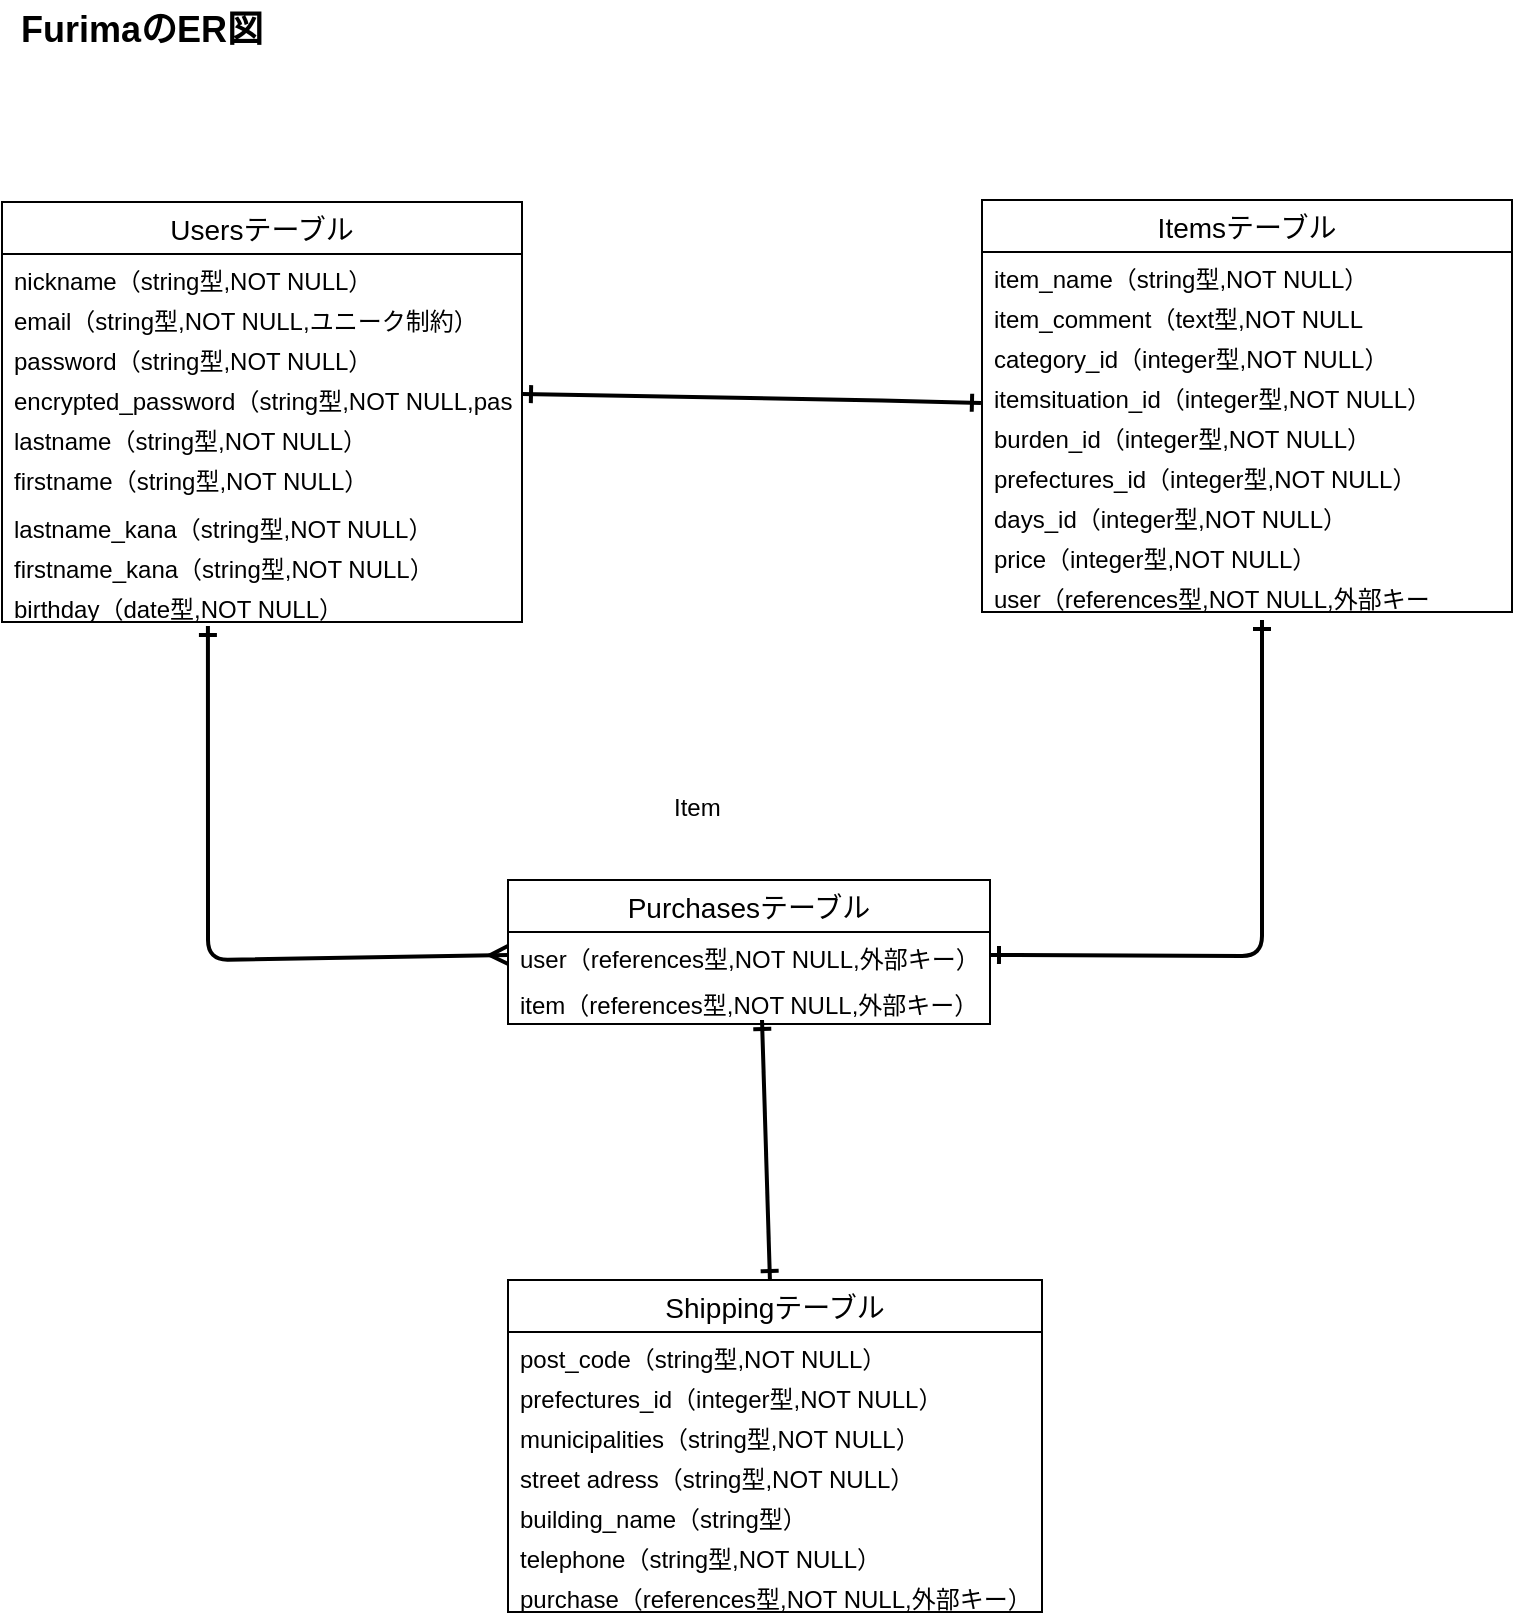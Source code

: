 <mxfile>
    <diagram id="dpHUxr80Iq2KpK-8BSL3" name="ページ1">
        <mxGraphModel dx="1013" dy="656" grid="1" gridSize="10" guides="1" tooltips="1" connect="1" arrows="1" fold="1" page="1" pageScale="1" pageWidth="827" pageHeight="1169" math="0" shadow="0">
            <root>
                <mxCell id="0"/>
                <mxCell id="1" parent="0"/>
                <mxCell id="AUUzZTXgsWxNwHoCScDo-1" value="Usersテーブル" style="swimlane;fontStyle=0;childLayout=stackLayout;horizontal=1;startSize=26;horizontalStack=0;resizeParent=1;resizeParentMax=0;resizeLast=0;collapsible=1;marginBottom=0;align=center;fontSize=14;" parent="1" vertex="1">
                    <mxGeometry x="40" y="111" width="260" height="210" as="geometry"/>
                </mxCell>
                <mxCell id="AUUzZTXgsWxNwHoCScDo-2" value="nickname（string型,NOT NULL） " style="text;strokeColor=none;fillColor=none;spacingLeft=4;spacingRight=4;overflow=hidden;rotatable=0;points=[[0,0.5],[1,0.5]];portConstraint=eastwest;fontSize=12;aspect=fixed;" parent="AUUzZTXgsWxNwHoCScDo-1" vertex="1">
                    <mxGeometry y="26" width="260" height="20" as="geometry"/>
                </mxCell>
                <mxCell id="AUUzZTXgsWxNwHoCScDo-3" value="email（string型,NOT NULL,ユニーク制約）" style="text;strokeColor=none;fillColor=none;spacingLeft=4;spacingRight=4;overflow=hidden;rotatable=0;points=[[0,0.5],[1,0.5]];portConstraint=eastwest;fontSize=12;aspect=fixed;" parent="AUUzZTXgsWxNwHoCScDo-1" vertex="1">
                    <mxGeometry y="46" width="260" height="20" as="geometry"/>
                </mxCell>
                <mxCell id="AUUzZTXgsWxNwHoCScDo-4" value="password（string型,NOT NULL）" style="text;strokeColor=none;fillColor=none;spacingLeft=4;spacingRight=4;overflow=hidden;rotatable=0;points=[[0,0.5],[1,0.5]];portConstraint=eastwest;fontSize=12;aspect=fixed;" parent="AUUzZTXgsWxNwHoCScDo-1" vertex="1">
                    <mxGeometry y="66" width="260" height="20" as="geometry"/>
                </mxCell>
                <mxCell id="AUUzZTXgsWxNwHoCScDo-27" value="encrypted_password（string型,NOT NULL,passwordと値の一致" style="text;strokeColor=none;fillColor=none;spacingLeft=4;spacingRight=4;overflow=hidden;rotatable=0;points=[[0,0.5],[1,0.5]];portConstraint=eastwest;fontSize=12;aspect=fixed;" parent="AUUzZTXgsWxNwHoCScDo-1" vertex="1">
                    <mxGeometry y="86" width="260" height="20" as="geometry"/>
                </mxCell>
                <mxCell id="AUUzZTXgsWxNwHoCScDo-28" value="lastname（string型,NOT NULL）" style="text;strokeColor=none;fillColor=none;spacingLeft=4;spacingRight=4;overflow=hidden;rotatable=0;points=[[0,0.5],[1,0.5]];portConstraint=eastwest;fontSize=12;aspect=fixed;" parent="AUUzZTXgsWxNwHoCScDo-1" vertex="1">
                    <mxGeometry y="106" width="260" height="20" as="geometry"/>
                </mxCell>
                <mxCell id="19" value="firstname（string型,NOT NULL）" style="text;strokeColor=none;fillColor=none;spacingLeft=4;spacingRight=4;overflow=hidden;rotatable=0;points=[[0,0.5],[1,0.5]];portConstraint=eastwest;fontSize=12;" vertex="1" parent="AUUzZTXgsWxNwHoCScDo-1">
                    <mxGeometry y="126" width="260" height="24" as="geometry"/>
                </mxCell>
                <mxCell id="AUUzZTXgsWxNwHoCScDo-29" value="lastname_kana（string型,NOT NULL）" style="text;strokeColor=none;fillColor=none;spacingLeft=4;spacingRight=4;overflow=hidden;rotatable=0;points=[[0,0.5],[1,0.5]];portConstraint=eastwest;fontSize=12;aspect=fixed;" parent="AUUzZTXgsWxNwHoCScDo-1" vertex="1">
                    <mxGeometry y="150" width="260" height="20" as="geometry"/>
                </mxCell>
                <mxCell id="21" value="firstname_kana（string型,NOT NULL）" style="text;strokeColor=none;fillColor=none;spacingLeft=4;spacingRight=4;overflow=hidden;rotatable=0;points=[[0,0.5],[1,0.5]];portConstraint=eastwest;fontSize=12;" vertex="1" parent="AUUzZTXgsWxNwHoCScDo-1">
                    <mxGeometry y="170" width="260" height="20" as="geometry"/>
                </mxCell>
                <mxCell id="AUUzZTXgsWxNwHoCScDo-30" value="birthday（date型,NOT NULL）" style="text;strokeColor=none;fillColor=none;spacingLeft=4;spacingRight=4;overflow=hidden;rotatable=0;points=[[0,0.5],[1,0.5]];portConstraint=eastwest;fontSize=12;aspect=fixed;" parent="AUUzZTXgsWxNwHoCScDo-1" vertex="1">
                    <mxGeometry y="190" width="260" height="20" as="geometry"/>
                </mxCell>
                <mxCell id="AUUzZTXgsWxNwHoCScDo-10" style="edgeStyle=none;html=1;exitX=0.5;exitY=0;exitDx=0;exitDy=0;" parent="1" source="AUUzZTXgsWxNwHoCScDo-5" edge="1">
                    <mxGeometry relative="1" as="geometry">
                        <mxPoint x="740" y="120" as="targetPoint"/>
                    </mxGeometry>
                </mxCell>
                <mxCell id="AUUzZTXgsWxNwHoCScDo-5" value="Itemsテーブル" style="swimlane;fontStyle=0;childLayout=stackLayout;horizontal=1;startSize=26;horizontalStack=0;resizeParent=1;resizeParentMax=0;resizeLast=0;collapsible=1;marginBottom=0;align=center;fontSize=14;" parent="1" vertex="1">
                    <mxGeometry x="530" y="110" width="265" height="206" as="geometry"/>
                </mxCell>
                <mxCell id="AUUzZTXgsWxNwHoCScDo-6" value="item_name（string型,NOT NULL）" style="text;strokeColor=none;fillColor=none;spacingLeft=4;spacingRight=4;overflow=hidden;rotatable=0;points=[[0,0.5],[1,0.5]];portConstraint=eastwest;fontSize=12;aspect=fixed;" parent="AUUzZTXgsWxNwHoCScDo-5" vertex="1">
                    <mxGeometry y="26" width="265" height="20" as="geometry"/>
                </mxCell>
                <mxCell id="AUUzZTXgsWxNwHoCScDo-7" value="item_comment（text型,NOT NULL" style="text;strokeColor=none;fillColor=none;spacingLeft=4;spacingRight=4;overflow=hidden;rotatable=0;points=[[0,0.5],[1,0.5]];portConstraint=eastwest;fontSize=12;aspect=fixed;" parent="AUUzZTXgsWxNwHoCScDo-5" vertex="1">
                    <mxGeometry y="46" width="265" height="20" as="geometry"/>
                </mxCell>
                <mxCell id="AUUzZTXgsWxNwHoCScDo-8" value="category_id（integer型,NOT NULL）" style="text;strokeColor=none;fillColor=none;spacingLeft=4;spacingRight=4;overflow=hidden;rotatable=0;points=[[0,0.5],[1,0.5]];portConstraint=eastwest;fontSize=12;aspect=fixed;" parent="AUUzZTXgsWxNwHoCScDo-5" vertex="1">
                    <mxGeometry y="66" width="265" height="20" as="geometry"/>
                </mxCell>
                <mxCell id="AUUzZTXgsWxNwHoCScDo-33" value="itemsituation_id（integer型,NOT NULL）" style="text;strokeColor=none;fillColor=none;spacingLeft=4;spacingRight=4;overflow=hidden;rotatable=0;points=[[0,0.5],[1,0.5]];portConstraint=eastwest;fontSize=12;aspect=fixed;" parent="AUUzZTXgsWxNwHoCScDo-5" vertex="1">
                    <mxGeometry y="86" width="265" height="20" as="geometry"/>
                </mxCell>
                <mxCell id="AUUzZTXgsWxNwHoCScDo-34" value="burden_id（integer型,NOT NULL）" style="text;strokeColor=none;fillColor=none;spacingLeft=4;spacingRight=4;overflow=hidden;rotatable=0;points=[[0,0.5],[1,0.5]];portConstraint=eastwest;fontSize=12;aspect=fixed;" parent="AUUzZTXgsWxNwHoCScDo-5" vertex="1">
                    <mxGeometry y="106" width="265" height="20" as="geometry"/>
                </mxCell>
                <mxCell id="AUUzZTXgsWxNwHoCScDo-35" value="prefectures_id（integer型,NOT NULL）&#10;" style="text;strokeColor=none;fillColor=none;spacingLeft=4;spacingRight=4;overflow=hidden;rotatable=0;points=[[0,0.5],[1,0.5]];portConstraint=eastwest;fontSize=12;aspect=fixed;" parent="AUUzZTXgsWxNwHoCScDo-5" vertex="1">
                    <mxGeometry y="126" width="265" height="20" as="geometry"/>
                </mxCell>
                <mxCell id="AUUzZTXgsWxNwHoCScDo-36" value="days_id（integer型,NOT NULL）" style="text;strokeColor=none;fillColor=none;spacingLeft=4;spacingRight=4;overflow=hidden;rotatable=0;points=[[0,0.5],[1,0.5]];portConstraint=eastwest;fontSize=12;aspect=fixed;" parent="AUUzZTXgsWxNwHoCScDo-5" vertex="1">
                    <mxGeometry y="146" width="265" height="20" as="geometry"/>
                </mxCell>
                <mxCell id="AUUzZTXgsWxNwHoCScDo-37" value="price（integer型,NOT NULL）" style="text;strokeColor=none;fillColor=none;spacingLeft=4;spacingRight=4;overflow=hidden;rotatable=0;points=[[0,0.5],[1,0.5]];portConstraint=eastwest;fontSize=12;aspect=fixed;" parent="AUUzZTXgsWxNwHoCScDo-5" vertex="1">
                    <mxGeometry y="166" width="265" height="20" as="geometry"/>
                </mxCell>
                <mxCell id="AUUzZTXgsWxNwHoCScDo-39" value="user（references型,NOT NULL,外部キー" style="text;strokeColor=none;fillColor=none;spacingLeft=4;spacingRight=4;overflow=hidden;rotatable=0;points=[[0,0.5],[1,0.5]];portConstraint=eastwest;fontSize=12;aspect=fixed;" parent="AUUzZTXgsWxNwHoCScDo-5" vertex="1">
                    <mxGeometry y="186" width="265" height="20" as="geometry"/>
                </mxCell>
                <mxCell id="AUUzZTXgsWxNwHoCScDo-12" value="&lt;font style=&quot;font-size: 18px;&quot;&gt;FurimaのER図&lt;/font&gt;" style="text;strokeColor=none;align=center;fillColor=none;html=1;verticalAlign=middle;whiteSpace=wrap;rounded=0;fontStyle=1" parent="1" vertex="1">
                    <mxGeometry x="40" y="10" width="140" height="30" as="geometry"/>
                </mxCell>
                <mxCell id="AUUzZTXgsWxNwHoCScDo-13" value="Purchasesテーブル" style="swimlane;fontStyle=0;childLayout=stackLayout;horizontal=1;startSize=26;horizontalStack=0;resizeParent=1;resizeParentMax=0;resizeLast=0;collapsible=1;marginBottom=0;align=center;fontSize=14;" parent="1" vertex="1">
                    <mxGeometry x="293" y="450" width="241" height="72" as="geometry"/>
                </mxCell>
                <mxCell id="AUUzZTXgsWxNwHoCScDo-14" value="user（references型,NOT NULL,外部キー）" style="text;strokeColor=none;fillColor=none;spacingLeft=4;spacingRight=4;overflow=hidden;rotatable=0;points=[[0,0.5],[1,0.5]];portConstraint=eastwest;fontSize=12;" parent="AUUzZTXgsWxNwHoCScDo-13" vertex="1">
                    <mxGeometry y="26" width="241" height="23" as="geometry"/>
                </mxCell>
                <mxCell id="AUUzZTXgsWxNwHoCScDo-15" value="item（references型,NOT NULL,外部キー）" style="text;strokeColor=none;fillColor=none;spacingLeft=4;spacingRight=4;overflow=hidden;rotatable=0;points=[[0,0.5],[1,0.5]];portConstraint=eastwest;fontSize=12;" parent="AUUzZTXgsWxNwHoCScDo-13" vertex="1">
                    <mxGeometry y="49" width="241" height="23" as="geometry"/>
                </mxCell>
                <mxCell id="17" style="edgeStyle=none;html=1;strokeWidth=2;startArrow=ERone;startFill=0;endArrow=ERone;endFill=0;targetPerimeterSpacing=1;entryX=0.527;entryY=0.913;entryDx=0;entryDy=0;entryPerimeter=0;" edge="1" parent="1" source="AUUzZTXgsWxNwHoCScDo-17" target="AUUzZTXgsWxNwHoCScDo-15">
                    <mxGeometry relative="1" as="geometry">
                        <mxPoint x="427" y="530" as="targetPoint"/>
                    </mxGeometry>
                </mxCell>
                <mxCell id="AUUzZTXgsWxNwHoCScDo-17" value="Shippingテーブル" style="swimlane;fontStyle=0;childLayout=stackLayout;horizontal=1;startSize=26;horizontalStack=0;resizeParent=1;resizeParentMax=0;resizeLast=0;collapsible=1;marginBottom=0;align=center;fontSize=14;" parent="1" vertex="1">
                    <mxGeometry x="293" y="650" width="267" height="166" as="geometry"/>
                </mxCell>
                <mxCell id="AUUzZTXgsWxNwHoCScDo-18" value="post_code（string型,NOT NULL）" style="text;strokeColor=none;fillColor=none;spacingLeft=4;spacingRight=4;overflow=hidden;rotatable=0;points=[[0,0.5],[1,0.5]];portConstraint=eastwest;fontSize=12;" parent="AUUzZTXgsWxNwHoCScDo-17" vertex="1">
                    <mxGeometry y="26" width="267" height="20" as="geometry"/>
                </mxCell>
                <mxCell id="AUUzZTXgsWxNwHoCScDo-19" value="prefectures_id（integer型,NOT NULL）" style="text;strokeColor=none;fillColor=none;spacingLeft=4;spacingRight=4;overflow=hidden;rotatable=0;points=[[0,0.5],[1,0.5]];portConstraint=eastwest;fontSize=12;" parent="AUUzZTXgsWxNwHoCScDo-17" vertex="1">
                    <mxGeometry y="46" width="267" height="20" as="geometry"/>
                </mxCell>
                <mxCell id="AUUzZTXgsWxNwHoCScDo-20" value="municipalities（string型,NOT NULL）" style="text;strokeColor=none;fillColor=none;spacingLeft=4;spacingRight=4;overflow=hidden;rotatable=0;points=[[0,0.5],[1,0.5]];portConstraint=eastwest;fontSize=12;" parent="AUUzZTXgsWxNwHoCScDo-17" vertex="1">
                    <mxGeometry y="66" width="267" height="20" as="geometry"/>
                </mxCell>
                <mxCell id="10" value="street adress（string型,NOT NULL）" style="text;strokeColor=none;fillColor=none;spacingLeft=4;spacingRight=4;overflow=hidden;rotatable=0;points=[[0,0.5],[1,0.5]];portConstraint=eastwest;fontSize=12;" vertex="1" parent="AUUzZTXgsWxNwHoCScDo-17">
                    <mxGeometry y="86" width="267" height="20" as="geometry"/>
                </mxCell>
                <mxCell id="13" value="building_name（string型）" style="text;strokeColor=none;fillColor=none;spacingLeft=4;spacingRight=4;overflow=hidden;rotatable=0;points=[[0,0.5],[1,0.5]];portConstraint=eastwest;fontSize=12;" vertex="1" parent="AUUzZTXgsWxNwHoCScDo-17">
                    <mxGeometry y="106" width="267" height="20" as="geometry"/>
                </mxCell>
                <mxCell id="11" value="telephone（string型,NOT NULL）" style="text;strokeColor=none;fillColor=none;spacingLeft=4;spacingRight=4;overflow=hidden;rotatable=0;points=[[0,0.5],[1,0.5]];portConstraint=eastwest;fontSize=12;" vertex="1" parent="AUUzZTXgsWxNwHoCScDo-17">
                    <mxGeometry y="126" width="267" height="20" as="geometry"/>
                </mxCell>
                <mxCell id="16" value="purchase（references型,NOT NULL,外部キー）" style="text;strokeColor=none;fillColor=none;spacingLeft=4;spacingRight=4;overflow=hidden;rotatable=0;points=[[0,0.5],[1,0.5]];portConstraint=eastwest;fontSize=12;" vertex="1" parent="AUUzZTXgsWxNwHoCScDo-17">
                    <mxGeometry y="146" width="267" height="20" as="geometry"/>
                </mxCell>
                <mxCell id="7" style="edgeStyle=none;html=1;exitX=-0.002;exitY=0.775;exitDx=0;exitDy=0;entryX=1;entryY=0.5;entryDx=0;entryDy=0;endArrow=ERone;endFill=0;startArrow=ERone;startFill=0;strokeWidth=2;exitPerimeter=0;" edge="1" parent="1" source="AUUzZTXgsWxNwHoCScDo-33" target="AUUzZTXgsWxNwHoCScDo-27">
                    <mxGeometry relative="1" as="geometry">
                        <Array as="points">
                            <mxPoint x="470" y="210"/>
                        </Array>
                    </mxGeometry>
                </mxCell>
                <mxCell id="8" style="edgeStyle=none;html=1;exitX=0;exitY=0.5;exitDx=0;exitDy=0;entryX=0.396;entryY=1.1;entryDx=0;entryDy=0;entryPerimeter=0;strokeWidth=2;startArrow=ERmany;startFill=0;endArrow=ERone;endFill=0;targetPerimeterSpacing=1;" edge="1" parent="1" source="AUUzZTXgsWxNwHoCScDo-14" target="AUUzZTXgsWxNwHoCScDo-30">
                    <mxGeometry relative="1" as="geometry">
                        <Array as="points">
                            <mxPoint x="143" y="490"/>
                        </Array>
                    </mxGeometry>
                </mxCell>
                <mxCell id="9" style="edgeStyle=none;html=1;exitX=1;exitY=0.5;exitDx=0;exitDy=0;strokeWidth=2;startArrow=ERone;startFill=0;endArrow=ERone;endFill=0;targetPerimeterSpacing=1;" edge="1" parent="1" source="AUUzZTXgsWxNwHoCScDo-14">
                    <mxGeometry relative="1" as="geometry">
                        <mxPoint x="670" y="320" as="targetPoint"/>
                        <Array as="points">
                            <mxPoint x="670" y="488"/>
                        </Array>
                    </mxGeometry>
                </mxCell>
                <mxCell id="18" value="Item" style="text;strokeColor=none;fillColor=none;spacingLeft=4;spacingRight=4;overflow=hidden;rotatable=0;points=[[0,0.5],[1,0.5]];portConstraint=eastwest;fontSize=12;" vertex="1" parent="1">
                    <mxGeometry x="370" y="400" width="40" height="30" as="geometry"/>
                </mxCell>
            </root>
        </mxGraphModel>
    </diagram>
</mxfile>